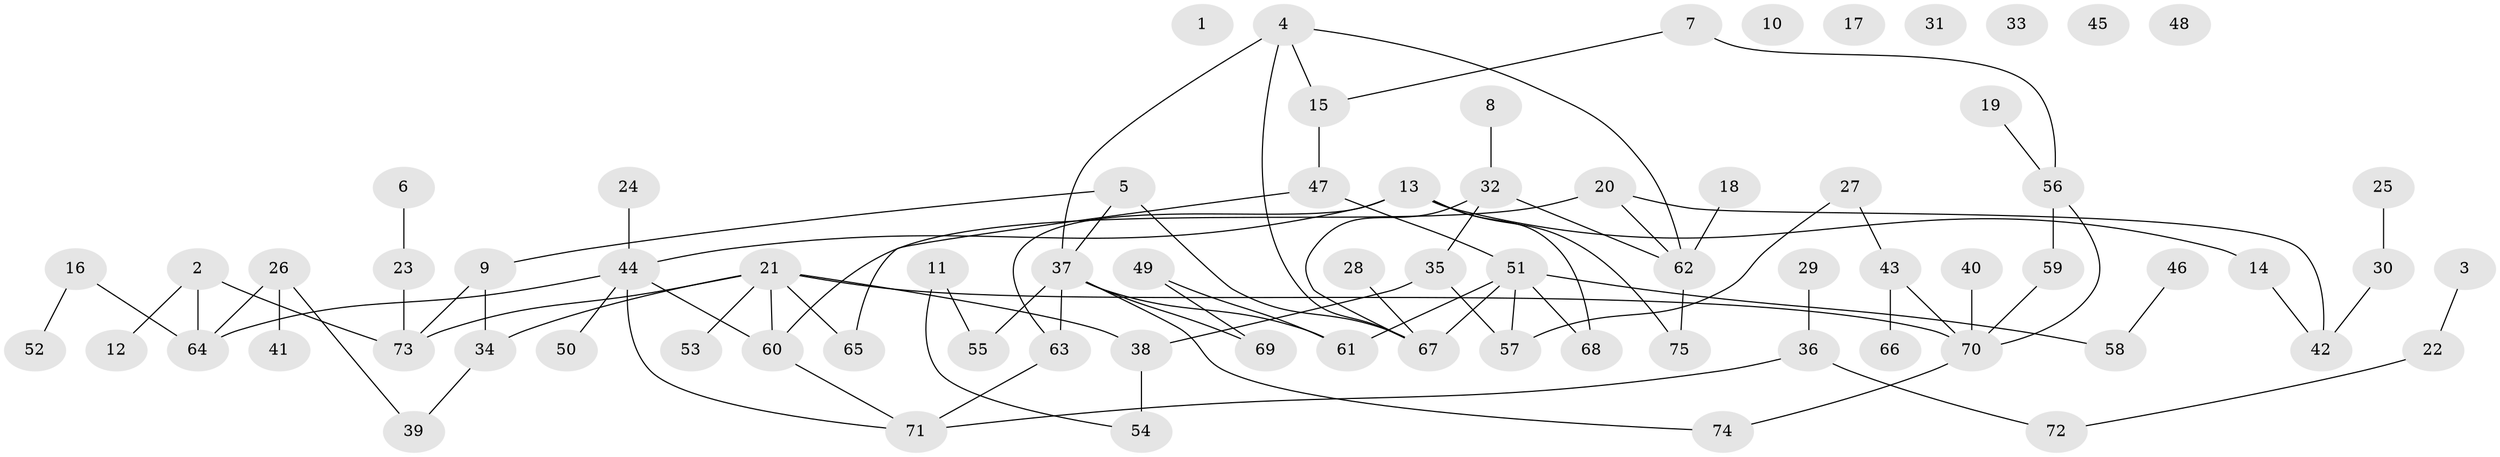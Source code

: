// coarse degree distribution, {2: 0.16666666666666666, 6: 0.25, 1: 0.25, 4: 0.125, 3: 0.125, 10: 0.041666666666666664, 5: 0.041666666666666664}
// Generated by graph-tools (version 1.1) at 2025/48/03/04/25 22:48:16]
// undirected, 75 vertices, 90 edges
graph export_dot {
  node [color=gray90,style=filled];
  1;
  2;
  3;
  4;
  5;
  6;
  7;
  8;
  9;
  10;
  11;
  12;
  13;
  14;
  15;
  16;
  17;
  18;
  19;
  20;
  21;
  22;
  23;
  24;
  25;
  26;
  27;
  28;
  29;
  30;
  31;
  32;
  33;
  34;
  35;
  36;
  37;
  38;
  39;
  40;
  41;
  42;
  43;
  44;
  45;
  46;
  47;
  48;
  49;
  50;
  51;
  52;
  53;
  54;
  55;
  56;
  57;
  58;
  59;
  60;
  61;
  62;
  63;
  64;
  65;
  66;
  67;
  68;
  69;
  70;
  71;
  72;
  73;
  74;
  75;
  2 -- 12;
  2 -- 64;
  2 -- 73;
  3 -- 22;
  4 -- 15;
  4 -- 37;
  4 -- 62;
  4 -- 67;
  5 -- 9;
  5 -- 37;
  5 -- 67;
  6 -- 23;
  7 -- 15;
  7 -- 56;
  8 -- 32;
  9 -- 34;
  9 -- 73;
  11 -- 54;
  11 -- 55;
  13 -- 14;
  13 -- 44;
  13 -- 63;
  13 -- 68;
  13 -- 75;
  14 -- 42;
  15 -- 47;
  16 -- 52;
  16 -- 64;
  18 -- 62;
  19 -- 56;
  20 -- 42;
  20 -- 60;
  20 -- 62;
  21 -- 34;
  21 -- 38;
  21 -- 53;
  21 -- 60;
  21 -- 65;
  21 -- 70;
  21 -- 73;
  22 -- 72;
  23 -- 73;
  24 -- 44;
  25 -- 30;
  26 -- 39;
  26 -- 41;
  26 -- 64;
  27 -- 43;
  27 -- 57;
  28 -- 67;
  29 -- 36;
  30 -- 42;
  32 -- 35;
  32 -- 62;
  32 -- 67;
  34 -- 39;
  35 -- 38;
  35 -- 57;
  36 -- 71;
  36 -- 72;
  37 -- 55;
  37 -- 61;
  37 -- 63;
  37 -- 69;
  37 -- 74;
  38 -- 54;
  40 -- 70;
  43 -- 66;
  43 -- 70;
  44 -- 50;
  44 -- 60;
  44 -- 64;
  44 -- 71;
  46 -- 58;
  47 -- 51;
  47 -- 65;
  49 -- 61;
  49 -- 69;
  51 -- 57;
  51 -- 58;
  51 -- 61;
  51 -- 67;
  51 -- 68;
  56 -- 59;
  56 -- 70;
  59 -- 70;
  60 -- 71;
  62 -- 75;
  63 -- 71;
  70 -- 74;
}
